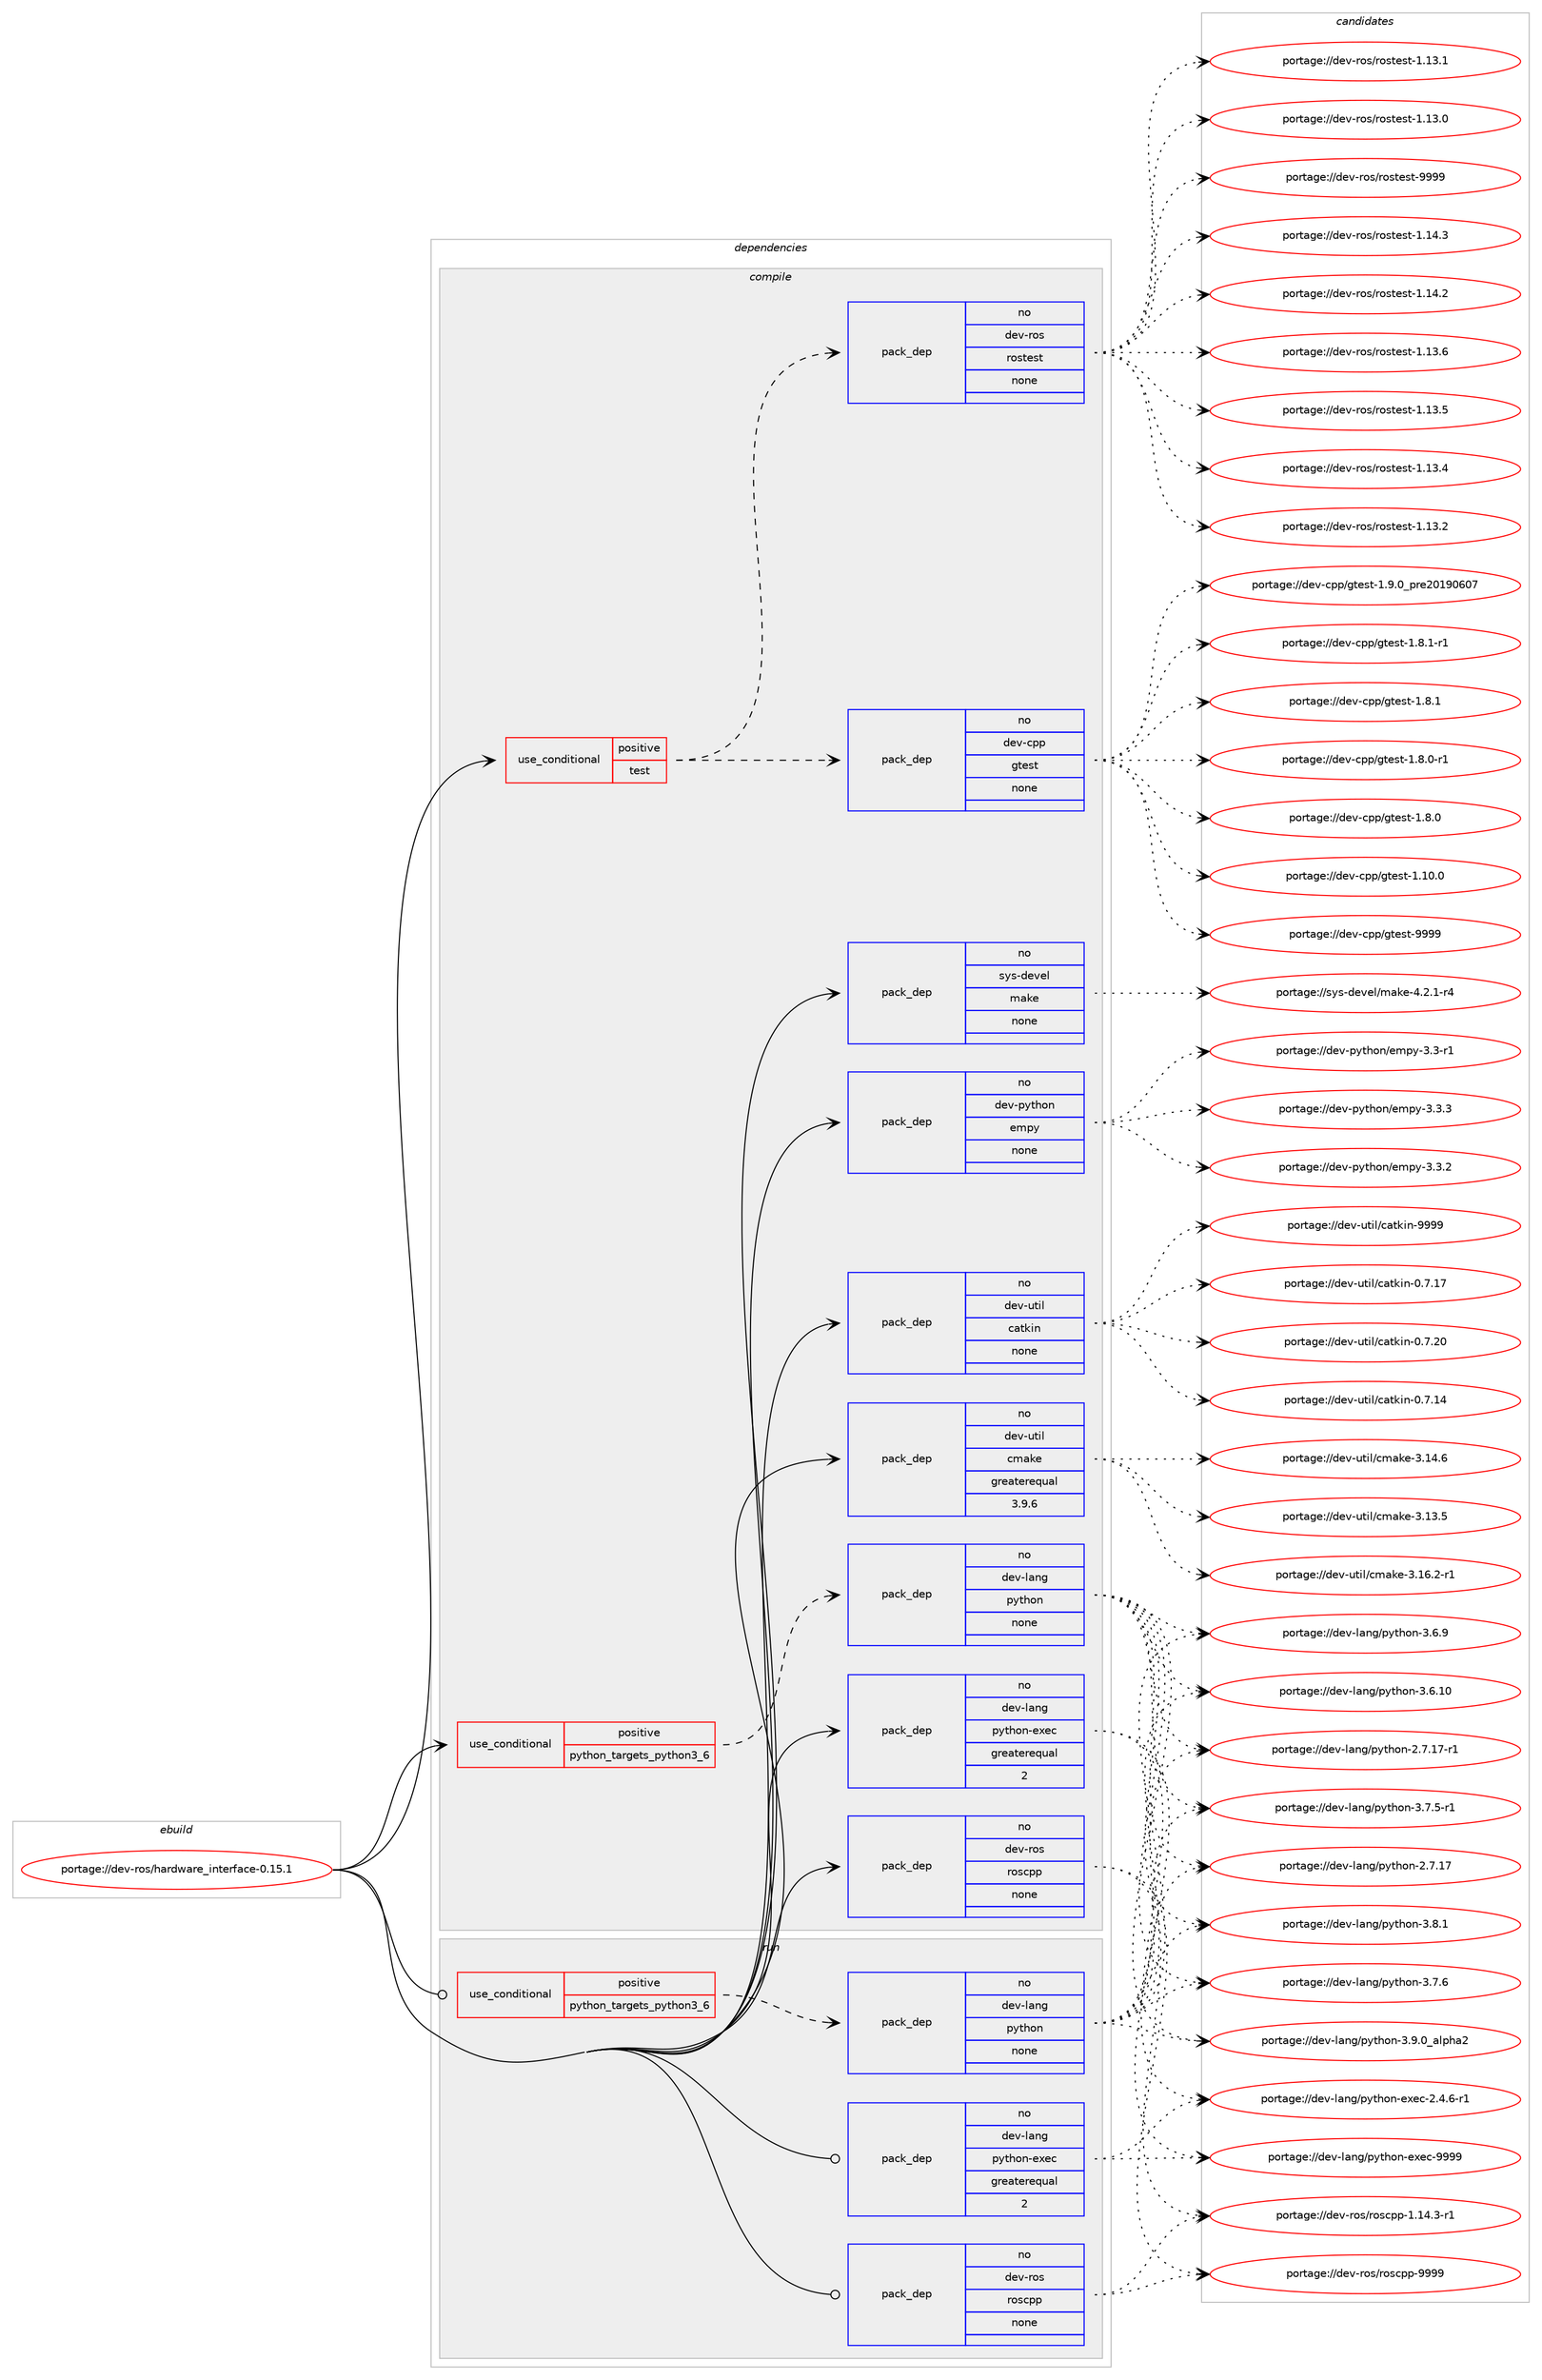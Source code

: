 digraph prolog {

# *************
# Graph options
# *************

newrank=true;
concentrate=true;
compound=true;
graph [rankdir=LR,fontname=Helvetica,fontsize=10,ranksep=1.5];#, ranksep=2.5, nodesep=0.2];
edge  [arrowhead=vee];
node  [fontname=Helvetica,fontsize=10];

# **********
# The ebuild
# **********

subgraph cluster_leftcol {
color=gray;
rank=same;
label=<<i>ebuild</i>>;
id [label="portage://dev-ros/hardware_interface-0.15.1", color=red, width=4, href="../dev-ros/hardware_interface-0.15.1.svg"];
}

# ****************
# The dependencies
# ****************

subgraph cluster_midcol {
color=gray;
label=<<i>dependencies</i>>;
subgraph cluster_compile {
fillcolor="#eeeeee";
style=filled;
label=<<i>compile</i>>;
subgraph cond100417 {
dependency402266 [label=<<TABLE BORDER="0" CELLBORDER="1" CELLSPACING="0" CELLPADDING="4"><TR><TD ROWSPAN="3" CELLPADDING="10">use_conditional</TD></TR><TR><TD>positive</TD></TR><TR><TD>python_targets_python3_6</TD></TR></TABLE>>, shape=none, color=red];
subgraph pack296996 {
dependency402267 [label=<<TABLE BORDER="0" CELLBORDER="1" CELLSPACING="0" CELLPADDING="4" WIDTH="220"><TR><TD ROWSPAN="6" CELLPADDING="30">pack_dep</TD></TR><TR><TD WIDTH="110">no</TD></TR><TR><TD>dev-lang</TD></TR><TR><TD>python</TD></TR><TR><TD>none</TD></TR><TR><TD></TD></TR></TABLE>>, shape=none, color=blue];
}
dependency402266:e -> dependency402267:w [weight=20,style="dashed",arrowhead="vee"];
}
id:e -> dependency402266:w [weight=20,style="solid",arrowhead="vee"];
subgraph cond100418 {
dependency402268 [label=<<TABLE BORDER="0" CELLBORDER="1" CELLSPACING="0" CELLPADDING="4"><TR><TD ROWSPAN="3" CELLPADDING="10">use_conditional</TD></TR><TR><TD>positive</TD></TR><TR><TD>test</TD></TR></TABLE>>, shape=none, color=red];
subgraph pack296997 {
dependency402269 [label=<<TABLE BORDER="0" CELLBORDER="1" CELLSPACING="0" CELLPADDING="4" WIDTH="220"><TR><TD ROWSPAN="6" CELLPADDING="30">pack_dep</TD></TR><TR><TD WIDTH="110">no</TD></TR><TR><TD>dev-cpp</TD></TR><TR><TD>gtest</TD></TR><TR><TD>none</TD></TR><TR><TD></TD></TR></TABLE>>, shape=none, color=blue];
}
dependency402268:e -> dependency402269:w [weight=20,style="dashed",arrowhead="vee"];
subgraph pack296998 {
dependency402270 [label=<<TABLE BORDER="0" CELLBORDER="1" CELLSPACING="0" CELLPADDING="4" WIDTH="220"><TR><TD ROWSPAN="6" CELLPADDING="30">pack_dep</TD></TR><TR><TD WIDTH="110">no</TD></TR><TR><TD>dev-ros</TD></TR><TR><TD>rostest</TD></TR><TR><TD>none</TD></TR><TR><TD></TD></TR></TABLE>>, shape=none, color=blue];
}
dependency402268:e -> dependency402270:w [weight=20,style="dashed",arrowhead="vee"];
}
id:e -> dependency402268:w [weight=20,style="solid",arrowhead="vee"];
subgraph pack296999 {
dependency402271 [label=<<TABLE BORDER="0" CELLBORDER="1" CELLSPACING="0" CELLPADDING="4" WIDTH="220"><TR><TD ROWSPAN="6" CELLPADDING="30">pack_dep</TD></TR><TR><TD WIDTH="110">no</TD></TR><TR><TD>dev-lang</TD></TR><TR><TD>python-exec</TD></TR><TR><TD>greaterequal</TD></TR><TR><TD>2</TD></TR></TABLE>>, shape=none, color=blue];
}
id:e -> dependency402271:w [weight=20,style="solid",arrowhead="vee"];
subgraph pack297000 {
dependency402272 [label=<<TABLE BORDER="0" CELLBORDER="1" CELLSPACING="0" CELLPADDING="4" WIDTH="220"><TR><TD ROWSPAN="6" CELLPADDING="30">pack_dep</TD></TR><TR><TD WIDTH="110">no</TD></TR><TR><TD>dev-python</TD></TR><TR><TD>empy</TD></TR><TR><TD>none</TD></TR><TR><TD></TD></TR></TABLE>>, shape=none, color=blue];
}
id:e -> dependency402272:w [weight=20,style="solid",arrowhead="vee"];
subgraph pack297001 {
dependency402273 [label=<<TABLE BORDER="0" CELLBORDER="1" CELLSPACING="0" CELLPADDING="4" WIDTH="220"><TR><TD ROWSPAN="6" CELLPADDING="30">pack_dep</TD></TR><TR><TD WIDTH="110">no</TD></TR><TR><TD>dev-ros</TD></TR><TR><TD>roscpp</TD></TR><TR><TD>none</TD></TR><TR><TD></TD></TR></TABLE>>, shape=none, color=blue];
}
id:e -> dependency402273:w [weight=20,style="solid",arrowhead="vee"];
subgraph pack297002 {
dependency402274 [label=<<TABLE BORDER="0" CELLBORDER="1" CELLSPACING="0" CELLPADDING="4" WIDTH="220"><TR><TD ROWSPAN="6" CELLPADDING="30">pack_dep</TD></TR><TR><TD WIDTH="110">no</TD></TR><TR><TD>dev-util</TD></TR><TR><TD>catkin</TD></TR><TR><TD>none</TD></TR><TR><TD></TD></TR></TABLE>>, shape=none, color=blue];
}
id:e -> dependency402274:w [weight=20,style="solid",arrowhead="vee"];
subgraph pack297003 {
dependency402275 [label=<<TABLE BORDER="0" CELLBORDER="1" CELLSPACING="0" CELLPADDING="4" WIDTH="220"><TR><TD ROWSPAN="6" CELLPADDING="30">pack_dep</TD></TR><TR><TD WIDTH="110">no</TD></TR><TR><TD>dev-util</TD></TR><TR><TD>cmake</TD></TR><TR><TD>greaterequal</TD></TR><TR><TD>3.9.6</TD></TR></TABLE>>, shape=none, color=blue];
}
id:e -> dependency402275:w [weight=20,style="solid",arrowhead="vee"];
subgraph pack297004 {
dependency402276 [label=<<TABLE BORDER="0" CELLBORDER="1" CELLSPACING="0" CELLPADDING="4" WIDTH="220"><TR><TD ROWSPAN="6" CELLPADDING="30">pack_dep</TD></TR><TR><TD WIDTH="110">no</TD></TR><TR><TD>sys-devel</TD></TR><TR><TD>make</TD></TR><TR><TD>none</TD></TR><TR><TD></TD></TR></TABLE>>, shape=none, color=blue];
}
id:e -> dependency402276:w [weight=20,style="solid",arrowhead="vee"];
}
subgraph cluster_compileandrun {
fillcolor="#eeeeee";
style=filled;
label=<<i>compile and run</i>>;
}
subgraph cluster_run {
fillcolor="#eeeeee";
style=filled;
label=<<i>run</i>>;
subgraph cond100419 {
dependency402277 [label=<<TABLE BORDER="0" CELLBORDER="1" CELLSPACING="0" CELLPADDING="4"><TR><TD ROWSPAN="3" CELLPADDING="10">use_conditional</TD></TR><TR><TD>positive</TD></TR><TR><TD>python_targets_python3_6</TD></TR></TABLE>>, shape=none, color=red];
subgraph pack297005 {
dependency402278 [label=<<TABLE BORDER="0" CELLBORDER="1" CELLSPACING="0" CELLPADDING="4" WIDTH="220"><TR><TD ROWSPAN="6" CELLPADDING="30">pack_dep</TD></TR><TR><TD WIDTH="110">no</TD></TR><TR><TD>dev-lang</TD></TR><TR><TD>python</TD></TR><TR><TD>none</TD></TR><TR><TD></TD></TR></TABLE>>, shape=none, color=blue];
}
dependency402277:e -> dependency402278:w [weight=20,style="dashed",arrowhead="vee"];
}
id:e -> dependency402277:w [weight=20,style="solid",arrowhead="odot"];
subgraph pack297006 {
dependency402279 [label=<<TABLE BORDER="0" CELLBORDER="1" CELLSPACING="0" CELLPADDING="4" WIDTH="220"><TR><TD ROWSPAN="6" CELLPADDING="30">pack_dep</TD></TR><TR><TD WIDTH="110">no</TD></TR><TR><TD>dev-lang</TD></TR><TR><TD>python-exec</TD></TR><TR><TD>greaterequal</TD></TR><TR><TD>2</TD></TR></TABLE>>, shape=none, color=blue];
}
id:e -> dependency402279:w [weight=20,style="solid",arrowhead="odot"];
subgraph pack297007 {
dependency402280 [label=<<TABLE BORDER="0" CELLBORDER="1" CELLSPACING="0" CELLPADDING="4" WIDTH="220"><TR><TD ROWSPAN="6" CELLPADDING="30">pack_dep</TD></TR><TR><TD WIDTH="110">no</TD></TR><TR><TD>dev-ros</TD></TR><TR><TD>roscpp</TD></TR><TR><TD>none</TD></TR><TR><TD></TD></TR></TABLE>>, shape=none, color=blue];
}
id:e -> dependency402280:w [weight=20,style="solid",arrowhead="odot"];
}
}

# **************
# The candidates
# **************

subgraph cluster_choices {
rank=same;
color=gray;
label=<<i>candidates</i>>;

subgraph choice296996 {
color=black;
nodesep=1;
choice10010111845108971101034711212111610411111045514657464895971081121049750 [label="portage://dev-lang/python-3.9.0_alpha2", color=red, width=4,href="../dev-lang/python-3.9.0_alpha2.svg"];
choice100101118451089711010347112121116104111110455146564649 [label="portage://dev-lang/python-3.8.1", color=red, width=4,href="../dev-lang/python-3.8.1.svg"];
choice100101118451089711010347112121116104111110455146554654 [label="portage://dev-lang/python-3.7.6", color=red, width=4,href="../dev-lang/python-3.7.6.svg"];
choice1001011184510897110103471121211161041111104551465546534511449 [label="portage://dev-lang/python-3.7.5-r1", color=red, width=4,href="../dev-lang/python-3.7.5-r1.svg"];
choice100101118451089711010347112121116104111110455146544657 [label="portage://dev-lang/python-3.6.9", color=red, width=4,href="../dev-lang/python-3.6.9.svg"];
choice10010111845108971101034711212111610411111045514654464948 [label="portage://dev-lang/python-3.6.10", color=red, width=4,href="../dev-lang/python-3.6.10.svg"];
choice100101118451089711010347112121116104111110455046554649554511449 [label="portage://dev-lang/python-2.7.17-r1", color=red, width=4,href="../dev-lang/python-2.7.17-r1.svg"];
choice10010111845108971101034711212111610411111045504655464955 [label="portage://dev-lang/python-2.7.17", color=red, width=4,href="../dev-lang/python-2.7.17.svg"];
dependency402267:e -> choice10010111845108971101034711212111610411111045514657464895971081121049750:w [style=dotted,weight="100"];
dependency402267:e -> choice100101118451089711010347112121116104111110455146564649:w [style=dotted,weight="100"];
dependency402267:e -> choice100101118451089711010347112121116104111110455146554654:w [style=dotted,weight="100"];
dependency402267:e -> choice1001011184510897110103471121211161041111104551465546534511449:w [style=dotted,weight="100"];
dependency402267:e -> choice100101118451089711010347112121116104111110455146544657:w [style=dotted,weight="100"];
dependency402267:e -> choice10010111845108971101034711212111610411111045514654464948:w [style=dotted,weight="100"];
dependency402267:e -> choice100101118451089711010347112121116104111110455046554649554511449:w [style=dotted,weight="100"];
dependency402267:e -> choice10010111845108971101034711212111610411111045504655464955:w [style=dotted,weight="100"];
}
subgraph choice296997 {
color=black;
nodesep=1;
choice1001011184599112112471031161011151164557575757 [label="portage://dev-cpp/gtest-9999", color=red, width=4,href="../dev-cpp/gtest-9999.svg"];
choice100101118459911211247103116101115116454946574648951121141015048495748544855 [label="portage://dev-cpp/gtest-1.9.0_pre20190607", color=red, width=4,href="../dev-cpp/gtest-1.9.0_pre20190607.svg"];
choice1001011184599112112471031161011151164549465646494511449 [label="portage://dev-cpp/gtest-1.8.1-r1", color=red, width=4,href="../dev-cpp/gtest-1.8.1-r1.svg"];
choice100101118459911211247103116101115116454946564649 [label="portage://dev-cpp/gtest-1.8.1", color=red, width=4,href="../dev-cpp/gtest-1.8.1.svg"];
choice1001011184599112112471031161011151164549465646484511449 [label="portage://dev-cpp/gtest-1.8.0-r1", color=red, width=4,href="../dev-cpp/gtest-1.8.0-r1.svg"];
choice100101118459911211247103116101115116454946564648 [label="portage://dev-cpp/gtest-1.8.0", color=red, width=4,href="../dev-cpp/gtest-1.8.0.svg"];
choice10010111845991121124710311610111511645494649484648 [label="portage://dev-cpp/gtest-1.10.0", color=red, width=4,href="../dev-cpp/gtest-1.10.0.svg"];
dependency402269:e -> choice1001011184599112112471031161011151164557575757:w [style=dotted,weight="100"];
dependency402269:e -> choice100101118459911211247103116101115116454946574648951121141015048495748544855:w [style=dotted,weight="100"];
dependency402269:e -> choice1001011184599112112471031161011151164549465646494511449:w [style=dotted,weight="100"];
dependency402269:e -> choice100101118459911211247103116101115116454946564649:w [style=dotted,weight="100"];
dependency402269:e -> choice1001011184599112112471031161011151164549465646484511449:w [style=dotted,weight="100"];
dependency402269:e -> choice100101118459911211247103116101115116454946564648:w [style=dotted,weight="100"];
dependency402269:e -> choice10010111845991121124710311610111511645494649484648:w [style=dotted,weight="100"];
}
subgraph choice296998 {
color=black;
nodesep=1;
choice10010111845114111115471141111151161011151164557575757 [label="portage://dev-ros/rostest-9999", color=red, width=4,href="../dev-ros/rostest-9999.svg"];
choice100101118451141111154711411111511610111511645494649524651 [label="portage://dev-ros/rostest-1.14.3", color=red, width=4,href="../dev-ros/rostest-1.14.3.svg"];
choice100101118451141111154711411111511610111511645494649524650 [label="portage://dev-ros/rostest-1.14.2", color=red, width=4,href="../dev-ros/rostest-1.14.2.svg"];
choice100101118451141111154711411111511610111511645494649514654 [label="portage://dev-ros/rostest-1.13.6", color=red, width=4,href="../dev-ros/rostest-1.13.6.svg"];
choice100101118451141111154711411111511610111511645494649514653 [label="portage://dev-ros/rostest-1.13.5", color=red, width=4,href="../dev-ros/rostest-1.13.5.svg"];
choice100101118451141111154711411111511610111511645494649514652 [label="portage://dev-ros/rostest-1.13.4", color=red, width=4,href="../dev-ros/rostest-1.13.4.svg"];
choice100101118451141111154711411111511610111511645494649514650 [label="portage://dev-ros/rostest-1.13.2", color=red, width=4,href="../dev-ros/rostest-1.13.2.svg"];
choice100101118451141111154711411111511610111511645494649514649 [label="portage://dev-ros/rostest-1.13.1", color=red, width=4,href="../dev-ros/rostest-1.13.1.svg"];
choice100101118451141111154711411111511610111511645494649514648 [label="portage://dev-ros/rostest-1.13.0", color=red, width=4,href="../dev-ros/rostest-1.13.0.svg"];
dependency402270:e -> choice10010111845114111115471141111151161011151164557575757:w [style=dotted,weight="100"];
dependency402270:e -> choice100101118451141111154711411111511610111511645494649524651:w [style=dotted,weight="100"];
dependency402270:e -> choice100101118451141111154711411111511610111511645494649524650:w [style=dotted,weight="100"];
dependency402270:e -> choice100101118451141111154711411111511610111511645494649514654:w [style=dotted,weight="100"];
dependency402270:e -> choice100101118451141111154711411111511610111511645494649514653:w [style=dotted,weight="100"];
dependency402270:e -> choice100101118451141111154711411111511610111511645494649514652:w [style=dotted,weight="100"];
dependency402270:e -> choice100101118451141111154711411111511610111511645494649514650:w [style=dotted,weight="100"];
dependency402270:e -> choice100101118451141111154711411111511610111511645494649514649:w [style=dotted,weight="100"];
dependency402270:e -> choice100101118451141111154711411111511610111511645494649514648:w [style=dotted,weight="100"];
}
subgraph choice296999 {
color=black;
nodesep=1;
choice10010111845108971101034711212111610411111045101120101994557575757 [label="portage://dev-lang/python-exec-9999", color=red, width=4,href="../dev-lang/python-exec-9999.svg"];
choice10010111845108971101034711212111610411111045101120101994550465246544511449 [label="portage://dev-lang/python-exec-2.4.6-r1", color=red, width=4,href="../dev-lang/python-exec-2.4.6-r1.svg"];
dependency402271:e -> choice10010111845108971101034711212111610411111045101120101994557575757:w [style=dotted,weight="100"];
dependency402271:e -> choice10010111845108971101034711212111610411111045101120101994550465246544511449:w [style=dotted,weight="100"];
}
subgraph choice297000 {
color=black;
nodesep=1;
choice1001011184511212111610411111047101109112121455146514651 [label="portage://dev-python/empy-3.3.3", color=red, width=4,href="../dev-python/empy-3.3.3.svg"];
choice1001011184511212111610411111047101109112121455146514650 [label="portage://dev-python/empy-3.3.2", color=red, width=4,href="../dev-python/empy-3.3.2.svg"];
choice1001011184511212111610411111047101109112121455146514511449 [label="portage://dev-python/empy-3.3-r1", color=red, width=4,href="../dev-python/empy-3.3-r1.svg"];
dependency402272:e -> choice1001011184511212111610411111047101109112121455146514651:w [style=dotted,weight="100"];
dependency402272:e -> choice1001011184511212111610411111047101109112121455146514650:w [style=dotted,weight="100"];
dependency402272:e -> choice1001011184511212111610411111047101109112121455146514511449:w [style=dotted,weight="100"];
}
subgraph choice297001 {
color=black;
nodesep=1;
choice1001011184511411111547114111115991121124557575757 [label="portage://dev-ros/roscpp-9999", color=red, width=4,href="../dev-ros/roscpp-9999.svg"];
choice100101118451141111154711411111599112112454946495246514511449 [label="portage://dev-ros/roscpp-1.14.3-r1", color=red, width=4,href="../dev-ros/roscpp-1.14.3-r1.svg"];
dependency402273:e -> choice1001011184511411111547114111115991121124557575757:w [style=dotted,weight="100"];
dependency402273:e -> choice100101118451141111154711411111599112112454946495246514511449:w [style=dotted,weight="100"];
}
subgraph choice297002 {
color=black;
nodesep=1;
choice100101118451171161051084799971161071051104557575757 [label="portage://dev-util/catkin-9999", color=red, width=4,href="../dev-util/catkin-9999.svg"];
choice1001011184511711610510847999711610710511045484655465048 [label="portage://dev-util/catkin-0.7.20", color=red, width=4,href="../dev-util/catkin-0.7.20.svg"];
choice1001011184511711610510847999711610710511045484655464955 [label="portage://dev-util/catkin-0.7.17", color=red, width=4,href="../dev-util/catkin-0.7.17.svg"];
choice1001011184511711610510847999711610710511045484655464952 [label="portage://dev-util/catkin-0.7.14", color=red, width=4,href="../dev-util/catkin-0.7.14.svg"];
dependency402274:e -> choice100101118451171161051084799971161071051104557575757:w [style=dotted,weight="100"];
dependency402274:e -> choice1001011184511711610510847999711610710511045484655465048:w [style=dotted,weight="100"];
dependency402274:e -> choice1001011184511711610510847999711610710511045484655464955:w [style=dotted,weight="100"];
dependency402274:e -> choice1001011184511711610510847999711610710511045484655464952:w [style=dotted,weight="100"];
}
subgraph choice297003 {
color=black;
nodesep=1;
choice10010111845117116105108479910997107101455146495446504511449 [label="portage://dev-util/cmake-3.16.2-r1", color=red, width=4,href="../dev-util/cmake-3.16.2-r1.svg"];
choice1001011184511711610510847991099710710145514649524654 [label="portage://dev-util/cmake-3.14.6", color=red, width=4,href="../dev-util/cmake-3.14.6.svg"];
choice1001011184511711610510847991099710710145514649514653 [label="portage://dev-util/cmake-3.13.5", color=red, width=4,href="../dev-util/cmake-3.13.5.svg"];
dependency402275:e -> choice10010111845117116105108479910997107101455146495446504511449:w [style=dotted,weight="100"];
dependency402275:e -> choice1001011184511711610510847991099710710145514649524654:w [style=dotted,weight="100"];
dependency402275:e -> choice1001011184511711610510847991099710710145514649514653:w [style=dotted,weight="100"];
}
subgraph choice297004 {
color=black;
nodesep=1;
choice1151211154510010111810110847109971071014552465046494511452 [label="portage://sys-devel/make-4.2.1-r4", color=red, width=4,href="../sys-devel/make-4.2.1-r4.svg"];
dependency402276:e -> choice1151211154510010111810110847109971071014552465046494511452:w [style=dotted,weight="100"];
}
subgraph choice297005 {
color=black;
nodesep=1;
choice10010111845108971101034711212111610411111045514657464895971081121049750 [label="portage://dev-lang/python-3.9.0_alpha2", color=red, width=4,href="../dev-lang/python-3.9.0_alpha2.svg"];
choice100101118451089711010347112121116104111110455146564649 [label="portage://dev-lang/python-3.8.1", color=red, width=4,href="../dev-lang/python-3.8.1.svg"];
choice100101118451089711010347112121116104111110455146554654 [label="portage://dev-lang/python-3.7.6", color=red, width=4,href="../dev-lang/python-3.7.6.svg"];
choice1001011184510897110103471121211161041111104551465546534511449 [label="portage://dev-lang/python-3.7.5-r1", color=red, width=4,href="../dev-lang/python-3.7.5-r1.svg"];
choice100101118451089711010347112121116104111110455146544657 [label="portage://dev-lang/python-3.6.9", color=red, width=4,href="../dev-lang/python-3.6.9.svg"];
choice10010111845108971101034711212111610411111045514654464948 [label="portage://dev-lang/python-3.6.10", color=red, width=4,href="../dev-lang/python-3.6.10.svg"];
choice100101118451089711010347112121116104111110455046554649554511449 [label="portage://dev-lang/python-2.7.17-r1", color=red, width=4,href="../dev-lang/python-2.7.17-r1.svg"];
choice10010111845108971101034711212111610411111045504655464955 [label="portage://dev-lang/python-2.7.17", color=red, width=4,href="../dev-lang/python-2.7.17.svg"];
dependency402278:e -> choice10010111845108971101034711212111610411111045514657464895971081121049750:w [style=dotted,weight="100"];
dependency402278:e -> choice100101118451089711010347112121116104111110455146564649:w [style=dotted,weight="100"];
dependency402278:e -> choice100101118451089711010347112121116104111110455146554654:w [style=dotted,weight="100"];
dependency402278:e -> choice1001011184510897110103471121211161041111104551465546534511449:w [style=dotted,weight="100"];
dependency402278:e -> choice100101118451089711010347112121116104111110455146544657:w [style=dotted,weight="100"];
dependency402278:e -> choice10010111845108971101034711212111610411111045514654464948:w [style=dotted,weight="100"];
dependency402278:e -> choice100101118451089711010347112121116104111110455046554649554511449:w [style=dotted,weight="100"];
dependency402278:e -> choice10010111845108971101034711212111610411111045504655464955:w [style=dotted,weight="100"];
}
subgraph choice297006 {
color=black;
nodesep=1;
choice10010111845108971101034711212111610411111045101120101994557575757 [label="portage://dev-lang/python-exec-9999", color=red, width=4,href="../dev-lang/python-exec-9999.svg"];
choice10010111845108971101034711212111610411111045101120101994550465246544511449 [label="portage://dev-lang/python-exec-2.4.6-r1", color=red, width=4,href="../dev-lang/python-exec-2.4.6-r1.svg"];
dependency402279:e -> choice10010111845108971101034711212111610411111045101120101994557575757:w [style=dotted,weight="100"];
dependency402279:e -> choice10010111845108971101034711212111610411111045101120101994550465246544511449:w [style=dotted,weight="100"];
}
subgraph choice297007 {
color=black;
nodesep=1;
choice1001011184511411111547114111115991121124557575757 [label="portage://dev-ros/roscpp-9999", color=red, width=4,href="../dev-ros/roscpp-9999.svg"];
choice100101118451141111154711411111599112112454946495246514511449 [label="portage://dev-ros/roscpp-1.14.3-r1", color=red, width=4,href="../dev-ros/roscpp-1.14.3-r1.svg"];
dependency402280:e -> choice1001011184511411111547114111115991121124557575757:w [style=dotted,weight="100"];
dependency402280:e -> choice100101118451141111154711411111599112112454946495246514511449:w [style=dotted,weight="100"];
}
}

}

